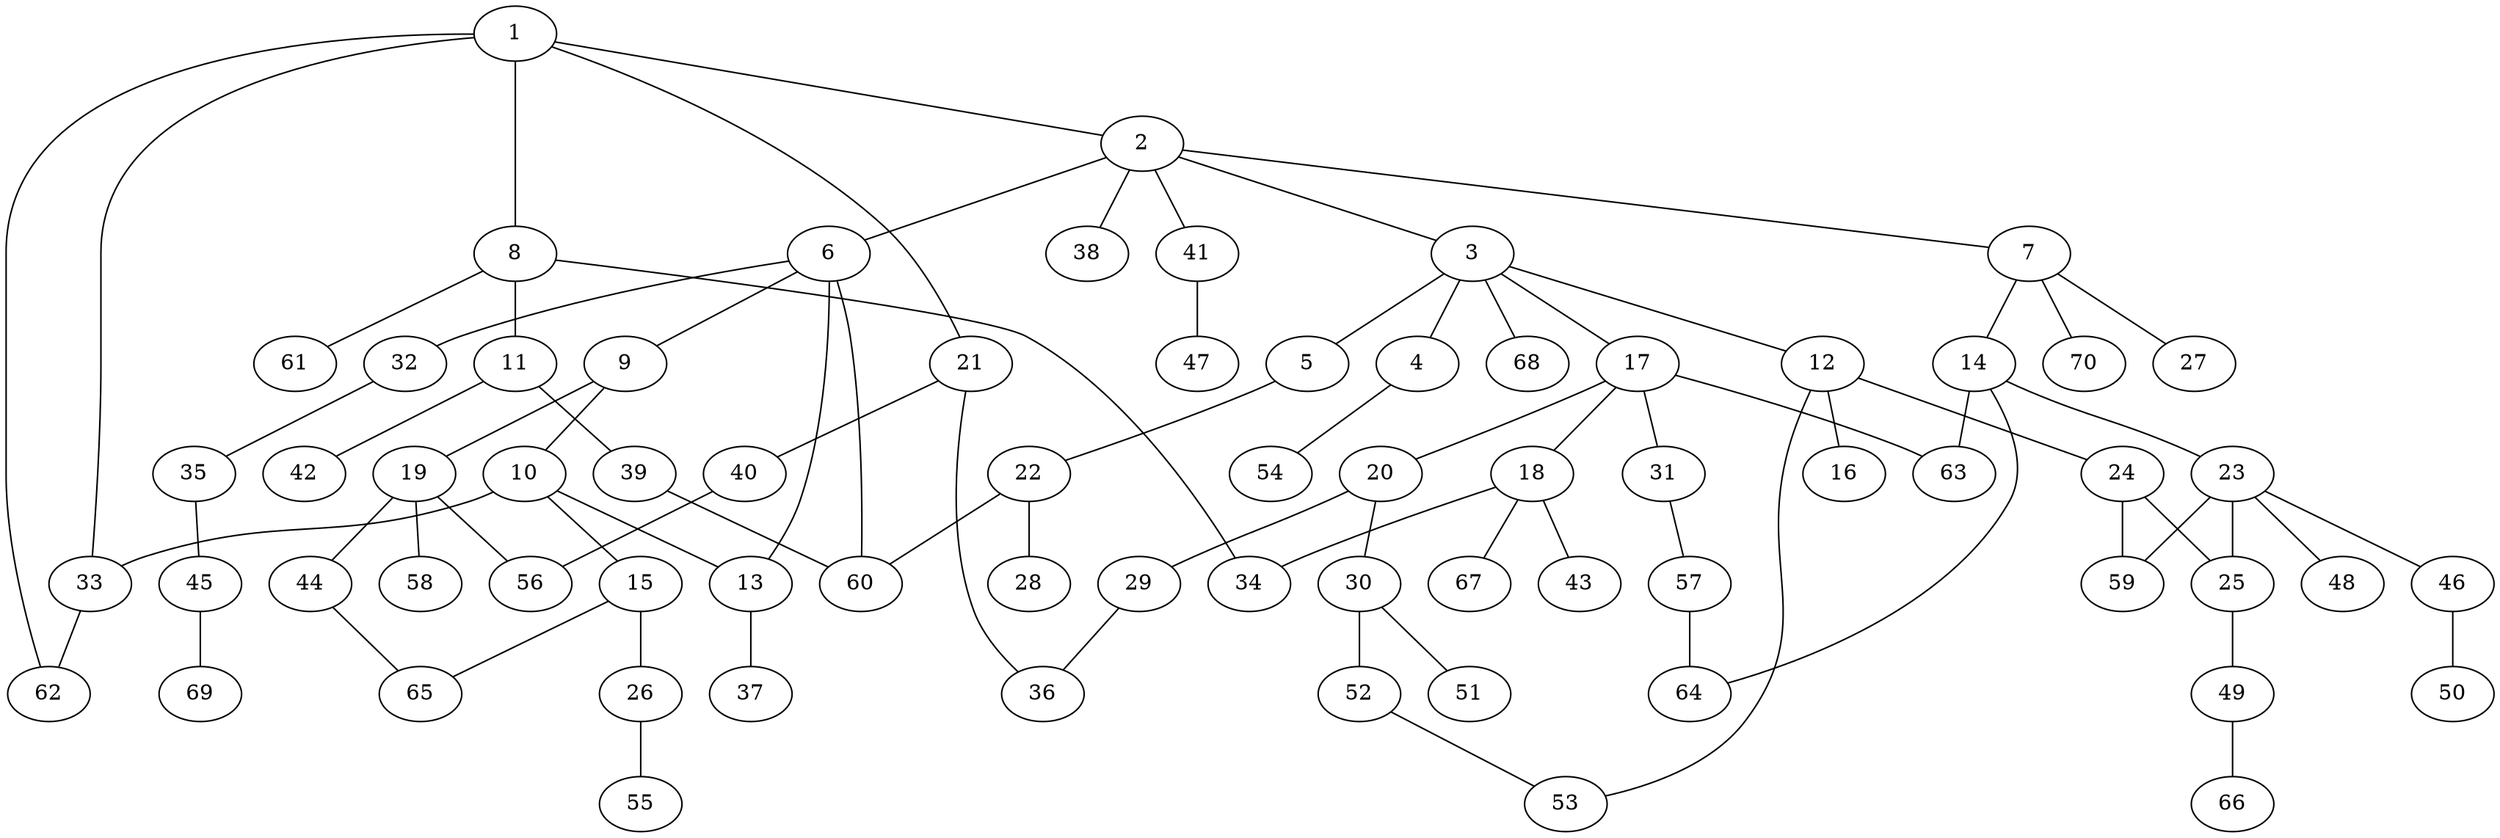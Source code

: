 graph graphname {1--2
1--8
1--21
1--33
1--62
2--3
2--6
2--7
2--38
2--41
3--4
3--5
3--12
3--17
3--68
4--54
5--22
6--9
6--13
6--32
6--60
7--14
7--27
7--70
8--11
8--34
8--61
9--10
9--19
10--13
10--15
10--33
11--39
11--42
12--16
12--24
12--53
13--37
14--23
14--63
14--64
15--26
15--65
17--18
17--20
17--31
17--63
18--34
18--43
18--67
19--44
19--56
19--58
20--29
20--30
21--36
21--40
22--28
22--60
23--25
23--46
23--48
23--59
24--25
24--59
25--49
26--55
29--36
30--51
30--52
31--57
32--35
33--62
35--45
39--60
40--56
41--47
44--65
45--69
46--50
49--66
52--53
57--64
}